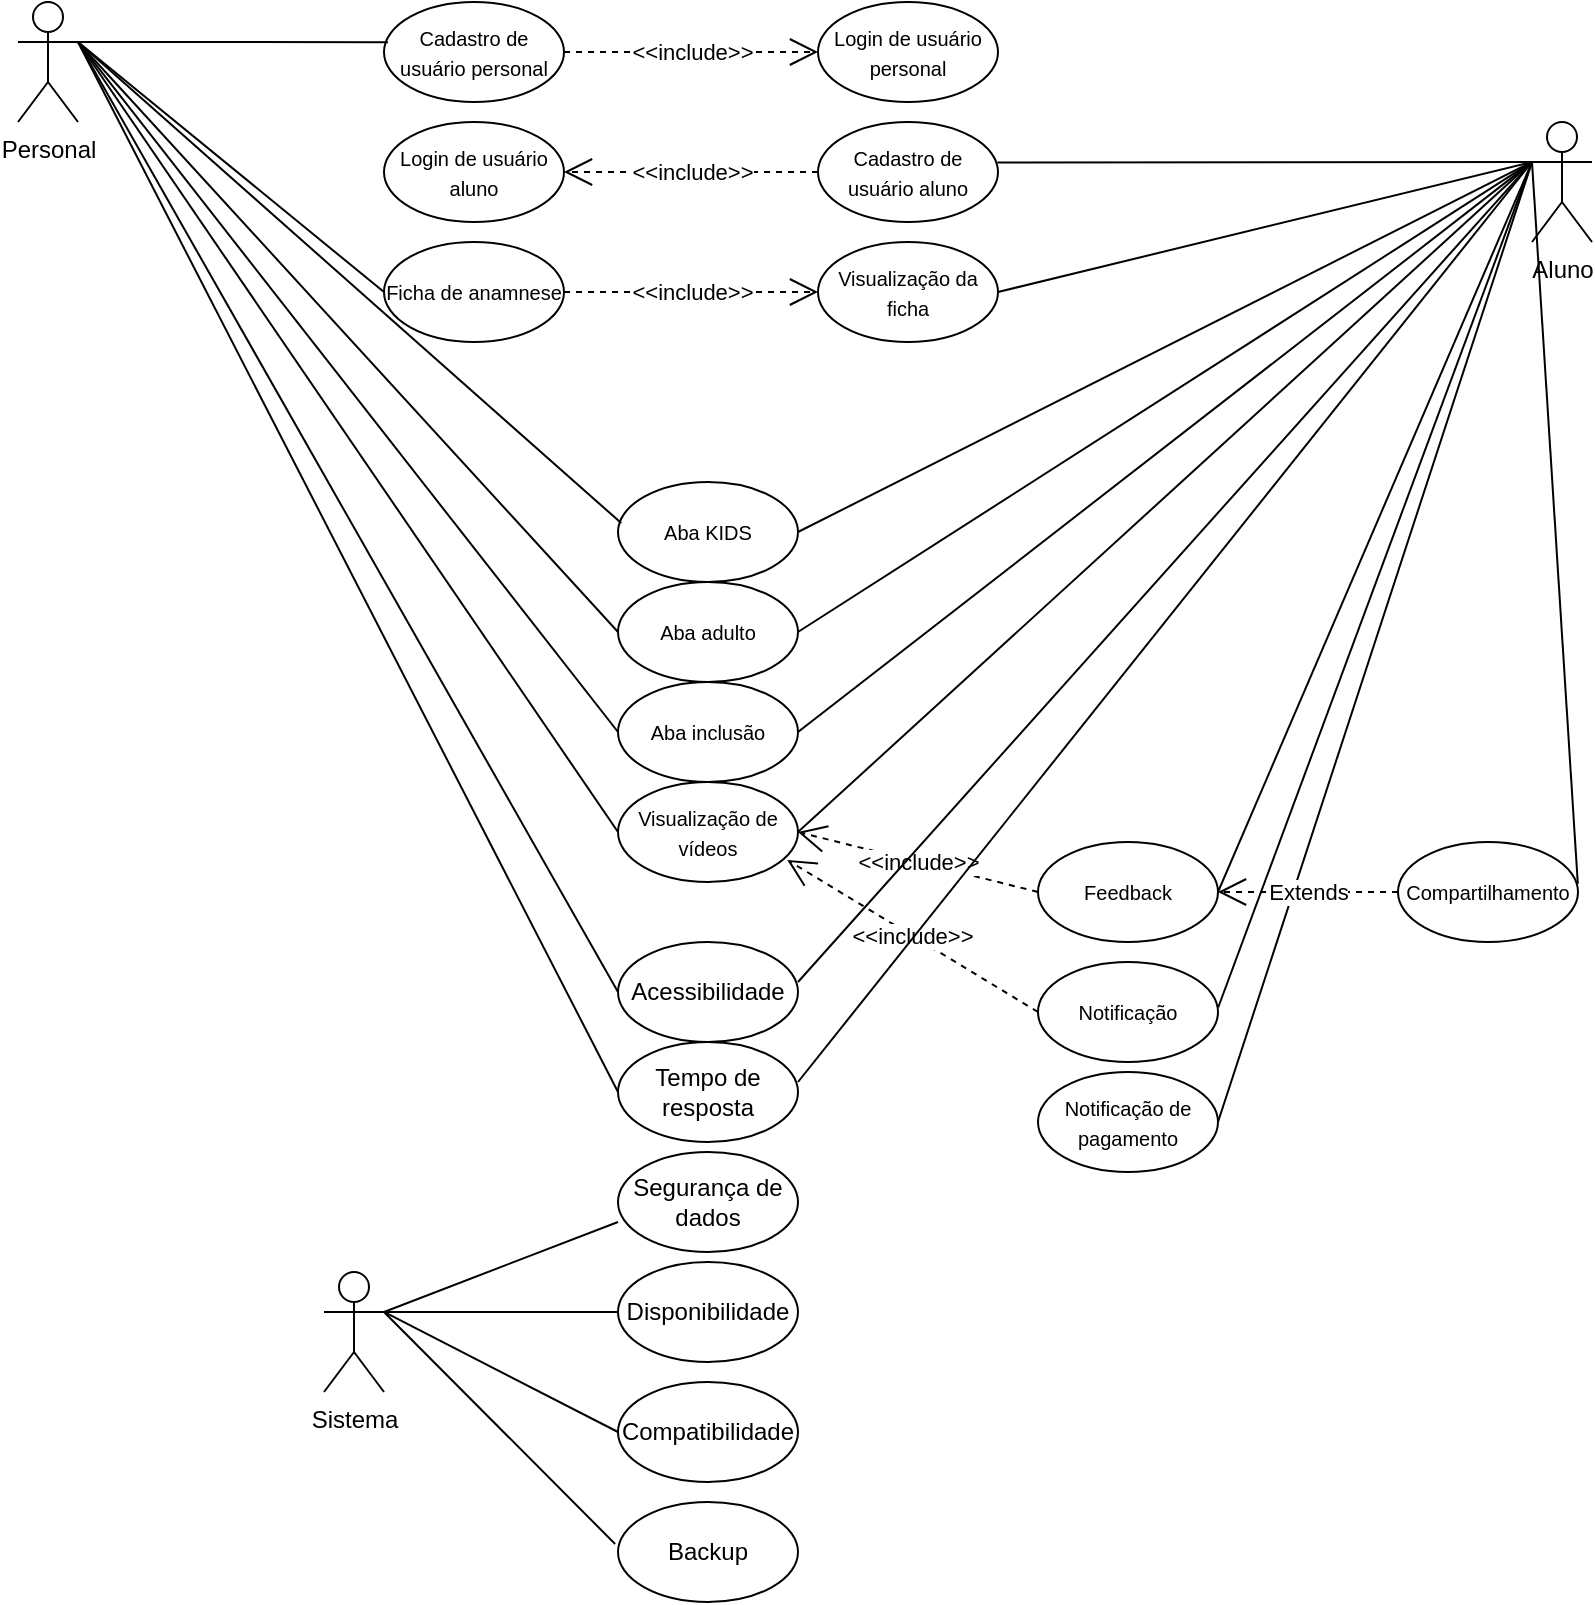 <mxfile version="26.2.13">
  <diagram name="Página-1" id="5f1a8DZQUx5ZUVvkPyhQ">
    <mxGraphModel dx="1641" dy="891" grid="1" gridSize="10" guides="1" tooltips="1" connect="1" arrows="1" fold="1" page="1" pageScale="1" pageWidth="827" pageHeight="1169" math="0" shadow="0">
      <root>
        <mxCell id="0" />
        <mxCell id="1" parent="0" />
        <mxCell id="LP3E8lM1gLF8b4u96D6R-5" value="&lt;font style=&quot;font-size: 10px;&quot;&gt;Cadastro de usuário personal&lt;/font&gt;" style="ellipse;whiteSpace=wrap;html=1;" vertex="1" parent="1">
          <mxGeometry x="223" y="10" width="90" height="50" as="geometry" />
        </mxCell>
        <mxCell id="LP3E8lM1gLF8b4u96D6R-6" value="&lt;span style=&quot;font-size: 10px;&quot;&gt;Cadastro de usuário aluno&lt;/span&gt;" style="ellipse;whiteSpace=wrap;html=1;" vertex="1" parent="1">
          <mxGeometry x="440" y="70" width="90" height="50" as="geometry" />
        </mxCell>
        <mxCell id="LP3E8lM1gLF8b4u96D6R-7" value="&lt;font style=&quot;font-size: 10px;&quot;&gt;Login de usuário personal&lt;/font&gt;" style="ellipse;whiteSpace=wrap;html=1;" vertex="1" parent="1">
          <mxGeometry x="440" y="10" width="90" height="50" as="geometry" />
        </mxCell>
        <mxCell id="LP3E8lM1gLF8b4u96D6R-8" value="&lt;font style=&quot;font-size: 10px;&quot;&gt;Login de usuário aluno&lt;/font&gt;" style="ellipse;whiteSpace=wrap;html=1;" vertex="1" parent="1">
          <mxGeometry x="223" y="70" width="90" height="50" as="geometry" />
        </mxCell>
        <mxCell id="LP3E8lM1gLF8b4u96D6R-9" value="&lt;font style=&quot;font-size: 10px;&quot;&gt;Ficha de anamnese&lt;/font&gt;" style="ellipse;whiteSpace=wrap;html=1;" vertex="1" parent="1">
          <mxGeometry x="223" y="130" width="90" height="50" as="geometry" />
        </mxCell>
        <mxCell id="LP3E8lM1gLF8b4u96D6R-10" value="&lt;font style=&quot;font-size: 10px;&quot;&gt;Visualização da ficha&lt;/font&gt;" style="ellipse;whiteSpace=wrap;html=1;" vertex="1" parent="1">
          <mxGeometry x="440" y="130" width="90" height="50" as="geometry" />
        </mxCell>
        <mxCell id="LP3E8lM1gLF8b4u96D6R-11" value="&lt;font style=&quot;font-size: 10px;&quot;&gt;Aba KIDS&lt;/font&gt;" style="ellipse;whiteSpace=wrap;html=1;" vertex="1" parent="1">
          <mxGeometry x="340" y="250" width="90" height="50" as="geometry" />
        </mxCell>
        <mxCell id="LP3E8lM1gLF8b4u96D6R-12" value="&lt;font style=&quot;font-size: 10px;&quot;&gt;Aba adulto&lt;/font&gt;" style="ellipse;whiteSpace=wrap;html=1;" vertex="1" parent="1">
          <mxGeometry x="340" y="300" width="90" height="50" as="geometry" />
        </mxCell>
        <mxCell id="LP3E8lM1gLF8b4u96D6R-15" value="Segurança de dados" style="ellipse;whiteSpace=wrap;html=1;" vertex="1" parent="1">
          <mxGeometry x="340" y="585" width="90" height="50" as="geometry" />
        </mxCell>
        <mxCell id="LP3E8lM1gLF8b4u96D6R-16" value="Acessibilidade" style="ellipse;whiteSpace=wrap;html=1;" vertex="1" parent="1">
          <mxGeometry x="340" y="480" width="90" height="50" as="geometry" />
        </mxCell>
        <mxCell id="LP3E8lM1gLF8b4u96D6R-17" value="Disponibilidade" style="ellipse;whiteSpace=wrap;html=1;" vertex="1" parent="1">
          <mxGeometry x="340" y="640" width="90" height="50" as="geometry" />
        </mxCell>
        <mxCell id="LP3E8lM1gLF8b4u96D6R-18" value="Compatibilidade" style="ellipse;whiteSpace=wrap;html=1;" vertex="1" parent="1">
          <mxGeometry x="340" y="700" width="90" height="50" as="geometry" />
        </mxCell>
        <mxCell id="LP3E8lM1gLF8b4u96D6R-19" value="Backup" style="ellipse;whiteSpace=wrap;html=1;" vertex="1" parent="1">
          <mxGeometry x="340" y="760" width="90" height="50" as="geometry" />
        </mxCell>
        <mxCell id="LP3E8lM1gLF8b4u96D6R-20" value="Tempo de resposta" style="ellipse;whiteSpace=wrap;html=1;" vertex="1" parent="1">
          <mxGeometry x="340" y="530" width="90" height="50" as="geometry" />
        </mxCell>
        <mxCell id="LP3E8lM1gLF8b4u96D6R-21" value="Personal" style="shape=umlActor;verticalLabelPosition=bottom;verticalAlign=top;html=1;outlineConnect=0;" vertex="1" parent="1">
          <mxGeometry x="40" y="10" width="30" height="60" as="geometry" />
        </mxCell>
        <mxCell id="LP3E8lM1gLF8b4u96D6R-28" value="" style="endArrow=none;html=1;rounded=0;exitX=1;exitY=0.333;exitDx=0;exitDy=0;exitPerimeter=0;entryX=0.022;entryY=0.402;entryDx=0;entryDy=0;entryPerimeter=0;" edge="1" parent="1" source="LP3E8lM1gLF8b4u96D6R-21" target="LP3E8lM1gLF8b4u96D6R-5">
          <mxGeometry width="50" height="50" relative="1" as="geometry">
            <mxPoint x="64" y="250" as="sourcePoint" />
            <mxPoint x="223" y="35" as="targetPoint" />
          </mxGeometry>
        </mxCell>
        <mxCell id="LP3E8lM1gLF8b4u96D6R-29" value="Aluno" style="shape=umlActor;verticalLabelPosition=bottom;verticalAlign=top;html=1;outlineConnect=0;" vertex="1" parent="1">
          <mxGeometry x="797" y="70" width="30" height="60" as="geometry" />
        </mxCell>
        <mxCell id="LP3E8lM1gLF8b4u96D6R-30" value="" style="endArrow=none;html=1;rounded=0;entryX=0.997;entryY=0.405;entryDx=0;entryDy=0;exitX=0;exitY=0.333;exitDx=0;exitDy=0;exitPerimeter=0;entryPerimeter=0;" edge="1" parent="1" source="LP3E8lM1gLF8b4u96D6R-29" target="LP3E8lM1gLF8b4u96D6R-6">
          <mxGeometry width="50" height="50" relative="1" as="geometry">
            <mxPoint x="464" y="250" as="sourcePoint" />
            <mxPoint x="514" y="200" as="targetPoint" />
          </mxGeometry>
        </mxCell>
        <mxCell id="LP3E8lM1gLF8b4u96D6R-34" value="&lt;font style=&quot;font-size: 10px;&quot;&gt;Aba inclusão&lt;/font&gt;" style="ellipse;whiteSpace=wrap;html=1;" vertex="1" parent="1">
          <mxGeometry x="340" y="350" width="90" height="50" as="geometry" />
        </mxCell>
        <mxCell id="LP3E8lM1gLF8b4u96D6R-35" value="&lt;font style=&quot;font-size: 10px;&quot;&gt;Feedback&lt;/font&gt;" style="ellipse;whiteSpace=wrap;html=1;" vertex="1" parent="1">
          <mxGeometry x="550" y="430" width="90" height="50" as="geometry" />
        </mxCell>
        <mxCell id="LP3E8lM1gLF8b4u96D6R-36" value="&lt;font style=&quot;font-size: 10px;&quot;&gt;Notificação&lt;/font&gt;" style="ellipse;whiteSpace=wrap;html=1;" vertex="1" parent="1">
          <mxGeometry x="550" y="490" width="90" height="50" as="geometry" />
        </mxCell>
        <mxCell id="LP3E8lM1gLF8b4u96D6R-37" value="&lt;font style=&quot;font-size: 10px;&quot;&gt;Notificação de pagamento&lt;/font&gt;" style="ellipse;whiteSpace=wrap;html=1;" vertex="1" parent="1">
          <mxGeometry x="550" y="545" width="90" height="50" as="geometry" />
        </mxCell>
        <mxCell id="LP3E8lM1gLF8b4u96D6R-38" value="" style="endArrow=none;html=1;rounded=0;exitX=0;exitY=0.5;exitDx=0;exitDy=0;entryX=1;entryY=0.333;entryDx=0;entryDy=0;entryPerimeter=0;" edge="1" parent="1" source="LP3E8lM1gLF8b4u96D6R-9" target="LP3E8lM1gLF8b4u96D6R-21">
          <mxGeometry width="50" height="50" relative="1" as="geometry">
            <mxPoint x="14" y="300" as="sourcePoint" />
            <mxPoint x="64" y="250" as="targetPoint" />
          </mxGeometry>
        </mxCell>
        <mxCell id="LP3E8lM1gLF8b4u96D6R-39" value="" style="endArrow=none;html=1;rounded=0;exitX=1;exitY=0.5;exitDx=0;exitDy=0;entryX=0;entryY=0.333;entryDx=0;entryDy=0;entryPerimeter=0;" edge="1" parent="1" source="LP3E8lM1gLF8b4u96D6R-10" target="LP3E8lM1gLF8b4u96D6R-29">
          <mxGeometry width="50" height="50" relative="1" as="geometry">
            <mxPoint x="284" y="370" as="sourcePoint" />
            <mxPoint x="464" y="250" as="targetPoint" />
          </mxGeometry>
        </mxCell>
        <mxCell id="LP3E8lM1gLF8b4u96D6R-40" value="" style="endArrow=none;html=1;rounded=0;entryX=0.018;entryY=0.411;entryDx=0;entryDy=0;entryPerimeter=0;exitX=1;exitY=0.333;exitDx=0;exitDy=0;exitPerimeter=0;" edge="1" parent="1" source="LP3E8lM1gLF8b4u96D6R-21" target="LP3E8lM1gLF8b4u96D6R-11">
          <mxGeometry width="50" height="50" relative="1" as="geometry">
            <mxPoint x="64" y="250" as="sourcePoint" />
            <mxPoint x="214" y="400" as="targetPoint" />
          </mxGeometry>
        </mxCell>
        <mxCell id="LP3E8lM1gLF8b4u96D6R-42" value="" style="endArrow=none;html=1;rounded=0;exitX=1;exitY=0.333;exitDx=0;exitDy=0;exitPerimeter=0;entryX=0;entryY=0.5;entryDx=0;entryDy=0;" edge="1" parent="1" source="LP3E8lM1gLF8b4u96D6R-21" target="LP3E8lM1gLF8b4u96D6R-12">
          <mxGeometry width="50" height="50" relative="1" as="geometry">
            <mxPoint x="64" y="250" as="sourcePoint" />
            <mxPoint x="224" y="450" as="targetPoint" />
          </mxGeometry>
        </mxCell>
        <mxCell id="LP3E8lM1gLF8b4u96D6R-43" value="" style="endArrow=none;html=1;rounded=0;exitX=1;exitY=0.333;exitDx=0;exitDy=0;exitPerimeter=0;entryX=0;entryY=0.5;entryDx=0;entryDy=0;" edge="1" parent="1" source="LP3E8lM1gLF8b4u96D6R-21" target="LP3E8lM1gLF8b4u96D6R-34">
          <mxGeometry width="50" height="50" relative="1" as="geometry">
            <mxPoint x="172" y="560" as="sourcePoint" />
            <mxPoint x="222" y="510" as="targetPoint" />
          </mxGeometry>
        </mxCell>
        <mxCell id="LP3E8lM1gLF8b4u96D6R-44" value="" style="endArrow=none;html=1;rounded=0;exitX=1;exitY=0.5;exitDx=0;exitDy=0;entryX=0;entryY=0.333;entryDx=0;entryDy=0;entryPerimeter=0;" edge="1" parent="1" source="LP3E8lM1gLF8b4u96D6R-11" target="LP3E8lM1gLF8b4u96D6R-29">
          <mxGeometry width="50" height="50" relative="1" as="geometry">
            <mxPoint x="414" y="300" as="sourcePoint" />
            <mxPoint x="464" y="250" as="targetPoint" />
          </mxGeometry>
        </mxCell>
        <mxCell id="LP3E8lM1gLF8b4u96D6R-45" value="" style="endArrow=none;html=1;rounded=0;entryX=0;entryY=0.333;entryDx=0;entryDy=0;entryPerimeter=0;exitX=1;exitY=0.5;exitDx=0;exitDy=0;" edge="1" parent="1" source="LP3E8lM1gLF8b4u96D6R-12" target="LP3E8lM1gLF8b4u96D6R-29">
          <mxGeometry width="50" height="50" relative="1" as="geometry">
            <mxPoint x="312" y="450" as="sourcePoint" />
            <mxPoint x="464" y="250" as="targetPoint" />
          </mxGeometry>
        </mxCell>
        <mxCell id="LP3E8lM1gLF8b4u96D6R-46" value="" style="endArrow=none;html=1;rounded=0;entryX=0;entryY=0.333;entryDx=0;entryDy=0;entryPerimeter=0;exitX=1;exitY=0.5;exitDx=0;exitDy=0;" edge="1" parent="1" source="LP3E8lM1gLF8b4u96D6R-34" target="LP3E8lM1gLF8b4u96D6R-29">
          <mxGeometry width="50" height="50" relative="1" as="geometry">
            <mxPoint x="312" y="510" as="sourcePoint" />
            <mxPoint x="464" y="250" as="targetPoint" />
          </mxGeometry>
        </mxCell>
        <mxCell id="LP3E8lM1gLF8b4u96D6R-47" value="&lt;font style=&quot;font-size: 10px;&quot;&gt;Visualização de vídeos&lt;/font&gt;" style="ellipse;whiteSpace=wrap;html=1;" vertex="1" parent="1">
          <mxGeometry x="340" y="400" width="90" height="50" as="geometry" />
        </mxCell>
        <mxCell id="LP3E8lM1gLF8b4u96D6R-48" value="&lt;font style=&quot;font-size: 10px;&quot;&gt;Compartilhamento&lt;/font&gt;" style="ellipse;whiteSpace=wrap;html=1;" vertex="1" parent="1">
          <mxGeometry x="730" y="430" width="90" height="50" as="geometry" />
        </mxCell>
        <mxCell id="LP3E8lM1gLF8b4u96D6R-49" value="" style="endArrow=none;html=1;rounded=0;entryX=0;entryY=0.333;entryDx=0;entryDy=0;entryPerimeter=0;exitX=0.999;exitY=0.419;exitDx=0;exitDy=0;exitPerimeter=0;" edge="1" parent="1" source="LP3E8lM1gLF8b4u96D6R-48" target="LP3E8lM1gLF8b4u96D6R-29">
          <mxGeometry width="50" height="50" relative="1" as="geometry">
            <mxPoint x="314" y="810" as="sourcePoint" />
            <mxPoint x="464" y="250" as="targetPoint" />
          </mxGeometry>
        </mxCell>
        <mxCell id="LP3E8lM1gLF8b4u96D6R-50" value="" style="endArrow=none;html=1;rounded=0;exitX=1;exitY=0.333;exitDx=0;exitDy=0;exitPerimeter=0;entryX=0;entryY=0.5;entryDx=0;entryDy=0;" edge="1" parent="1" source="LP3E8lM1gLF8b4u96D6R-21" target="LP3E8lM1gLF8b4u96D6R-47">
          <mxGeometry width="50" height="50" relative="1" as="geometry">
            <mxPoint x="64" y="250" as="sourcePoint" />
            <mxPoint x="224" y="750" as="targetPoint" />
          </mxGeometry>
        </mxCell>
        <mxCell id="LP3E8lM1gLF8b4u96D6R-51" value="" style="endArrow=none;html=1;rounded=0;entryX=0;entryY=0.333;entryDx=0;entryDy=0;entryPerimeter=0;exitX=1;exitY=0.5;exitDx=0;exitDy=0;" edge="1" parent="1" source="LP3E8lM1gLF8b4u96D6R-37" target="LP3E8lM1gLF8b4u96D6R-29">
          <mxGeometry width="50" height="50" relative="1" as="geometry">
            <mxPoint x="312" y="700" as="sourcePoint" />
            <mxPoint x="464" y="250" as="targetPoint" />
          </mxGeometry>
        </mxCell>
        <mxCell id="LP3E8lM1gLF8b4u96D6R-52" value="" style="endArrow=none;html=1;rounded=0;entryX=0;entryY=0.333;entryDx=0;entryDy=0;entryPerimeter=0;exitX=1.001;exitY=0.455;exitDx=0;exitDy=0;exitPerimeter=0;" edge="1" parent="1" source="LP3E8lM1gLF8b4u96D6R-36" target="LP3E8lM1gLF8b4u96D6R-29">
          <mxGeometry width="50" height="50" relative="1" as="geometry">
            <mxPoint x="312" y="635" as="sourcePoint" />
            <mxPoint x="362" y="585" as="targetPoint" />
          </mxGeometry>
        </mxCell>
        <mxCell id="LP3E8lM1gLF8b4u96D6R-53" value="" style="endArrow=none;html=1;rounded=0;entryX=0;entryY=0.333;entryDx=0;entryDy=0;entryPerimeter=0;exitX=1;exitY=0.5;exitDx=0;exitDy=0;" edge="1" parent="1" source="LP3E8lM1gLF8b4u96D6R-35" target="LP3E8lM1gLF8b4u96D6R-29">
          <mxGeometry width="50" height="50" relative="1" as="geometry">
            <mxPoint x="312" y="570" as="sourcePoint" />
            <mxPoint x="460" y="250" as="targetPoint" />
          </mxGeometry>
        </mxCell>
        <mxCell id="LP3E8lM1gLF8b4u96D6R-62" value="&amp;lt;&amp;lt;include&amp;gt;&amp;gt;" style="endArrow=open;endSize=12;dashed=1;html=1;rounded=0;entryX=0;entryY=0.5;entryDx=0;entryDy=0;exitX=1;exitY=0.5;exitDx=0;exitDy=0;" edge="1" parent="1" source="LP3E8lM1gLF8b4u96D6R-5" target="LP3E8lM1gLF8b4u96D6R-7">
          <mxGeometry width="160" relative="1" as="geometry">
            <mxPoint x="313" y="34.8" as="sourcePoint" />
            <mxPoint x="473" y="34.8" as="targetPoint" />
          </mxGeometry>
        </mxCell>
        <mxCell id="LP3E8lM1gLF8b4u96D6R-63" value="&amp;lt;&amp;lt;include&amp;gt;&amp;gt;" style="endArrow=open;endSize=12;dashed=1;html=1;rounded=0;entryX=1;entryY=0.5;entryDx=0;entryDy=0;exitX=0;exitY=0.5;exitDx=0;exitDy=0;" edge="1" parent="1" source="LP3E8lM1gLF8b4u96D6R-6" target="LP3E8lM1gLF8b4u96D6R-8">
          <mxGeometry width="160" relative="1" as="geometry">
            <mxPoint x="313" y="80" as="sourcePoint" />
            <mxPoint x="440" y="80" as="targetPoint" />
          </mxGeometry>
        </mxCell>
        <mxCell id="LP3E8lM1gLF8b4u96D6R-64" value="&amp;lt;&amp;lt;include&amp;gt;&amp;gt;" style="endArrow=open;endSize=12;dashed=1;html=1;rounded=0;entryX=0;entryY=0.5;entryDx=0;entryDy=0;exitX=1;exitY=0.5;exitDx=0;exitDy=0;" edge="1" parent="1" source="LP3E8lM1gLF8b4u96D6R-9" target="LP3E8lM1gLF8b4u96D6R-10">
          <mxGeometry width="160" relative="1" as="geometry">
            <mxPoint x="313" y="154.66" as="sourcePoint" />
            <mxPoint x="440" y="154.66" as="targetPoint" />
          </mxGeometry>
        </mxCell>
        <mxCell id="LP3E8lM1gLF8b4u96D6R-65" value="" style="endArrow=none;html=1;rounded=0;entryX=0;entryY=0.333;entryDx=0;entryDy=0;entryPerimeter=0;exitX=1;exitY=0.5;exitDx=0;exitDy=0;" edge="1" parent="1" source="LP3E8lM1gLF8b4u96D6R-47" target="LP3E8lM1gLF8b4u96D6R-29">
          <mxGeometry width="50" height="50" relative="1" as="geometry">
            <mxPoint x="440" y="405" as="sourcePoint" />
            <mxPoint x="640" y="100" as="targetPoint" />
          </mxGeometry>
        </mxCell>
        <mxCell id="LP3E8lM1gLF8b4u96D6R-67" value="&amp;lt;&amp;lt;include&amp;gt;&amp;gt;" style="endArrow=open;endSize=12;dashed=1;html=1;rounded=0;entryX=1;entryY=0.5;entryDx=0;entryDy=0;exitX=0;exitY=0.5;exitDx=0;exitDy=0;" edge="1" parent="1" source="LP3E8lM1gLF8b4u96D6R-35" target="LP3E8lM1gLF8b4u96D6R-47">
          <mxGeometry width="160" relative="1" as="geometry">
            <mxPoint x="540" y="455" as="sourcePoint" />
            <mxPoint x="440" y="454.71" as="targetPoint" />
          </mxGeometry>
        </mxCell>
        <mxCell id="LP3E8lM1gLF8b4u96D6R-70" value="&amp;lt;&amp;lt;include&amp;gt;&amp;gt;" style="endArrow=open;endSize=12;dashed=1;html=1;rounded=0;entryX=0.94;entryY=0.779;entryDx=0;entryDy=0;exitX=0;exitY=0.5;exitDx=0;exitDy=0;entryPerimeter=0;" edge="1" parent="1" source="LP3E8lM1gLF8b4u96D6R-36" target="LP3E8lM1gLF8b4u96D6R-47">
          <mxGeometry width="160" relative="1" as="geometry">
            <mxPoint x="530" y="465" as="sourcePoint" />
            <mxPoint x="440" y="465" as="targetPoint" />
          </mxGeometry>
        </mxCell>
        <mxCell id="LP3E8lM1gLF8b4u96D6R-71" value="Extends" style="endArrow=open;endSize=12;dashed=1;html=1;rounded=0;entryX=1;entryY=0.5;entryDx=0;entryDy=0;exitX=0;exitY=0.5;exitDx=0;exitDy=0;" edge="1" parent="1" source="LP3E8lM1gLF8b4u96D6R-48" target="LP3E8lM1gLF8b4u96D6R-35">
          <mxGeometry width="160" relative="1" as="geometry">
            <mxPoint x="730" y="460.0" as="sourcePoint" />
            <mxPoint x="640" y="460.0" as="targetPoint" />
          </mxGeometry>
        </mxCell>
        <mxCell id="LP3E8lM1gLF8b4u96D6R-72" value="Sistema&lt;div&gt;&lt;br&gt;&lt;/div&gt;" style="shape=umlActor;verticalLabelPosition=bottom;verticalAlign=top;html=1;outlineConnect=0;" vertex="1" parent="1">
          <mxGeometry x="193" y="645" width="30" height="60" as="geometry" />
        </mxCell>
        <mxCell id="LP3E8lM1gLF8b4u96D6R-73" value="" style="endArrow=none;html=1;rounded=0;exitX=1;exitY=0.333;exitDx=0;exitDy=0;exitPerimeter=0;entryX=0;entryY=0.7;entryDx=0;entryDy=0;entryPerimeter=0;" edge="1" parent="1" source="LP3E8lM1gLF8b4u96D6R-72" target="LP3E8lM1gLF8b4u96D6R-15">
          <mxGeometry width="50" height="50" relative="1" as="geometry">
            <mxPoint x="240" y="665" as="sourcePoint" />
            <mxPoint x="290" y="615" as="targetPoint" />
          </mxGeometry>
        </mxCell>
        <mxCell id="LP3E8lM1gLF8b4u96D6R-74" value="" style="endArrow=none;html=1;rounded=0;exitX=1;exitY=0.333;exitDx=0;exitDy=0;exitPerimeter=0;entryX=0;entryY=0.5;entryDx=0;entryDy=0;" edge="1" parent="1" source="LP3E8lM1gLF8b4u96D6R-72" target="LP3E8lM1gLF8b4u96D6R-17">
          <mxGeometry width="50" height="50" relative="1" as="geometry">
            <mxPoint x="240" y="685" as="sourcePoint" />
            <mxPoint x="350" y="565" as="targetPoint" />
          </mxGeometry>
        </mxCell>
        <mxCell id="LP3E8lM1gLF8b4u96D6R-75" value="" style="endArrow=none;html=1;rounded=0;exitX=1;exitY=0.333;exitDx=0;exitDy=0;exitPerimeter=0;entryX=0;entryY=0.5;entryDx=0;entryDy=0;" edge="1" parent="1" source="LP3E8lM1gLF8b4u96D6R-72" target="LP3E8lM1gLF8b4u96D6R-18">
          <mxGeometry width="50" height="50" relative="1" as="geometry">
            <mxPoint x="240" y="685" as="sourcePoint" />
            <mxPoint x="350" y="675" as="targetPoint" />
          </mxGeometry>
        </mxCell>
        <mxCell id="LP3E8lM1gLF8b4u96D6R-76" value="" style="endArrow=none;html=1;rounded=0;exitX=1;exitY=0.333;exitDx=0;exitDy=0;exitPerimeter=0;entryX=-0.016;entryY=0.42;entryDx=0;entryDy=0;entryPerimeter=0;" edge="1" parent="1" source="LP3E8lM1gLF8b4u96D6R-72" target="LP3E8lM1gLF8b4u96D6R-19">
          <mxGeometry width="50" height="50" relative="1" as="geometry">
            <mxPoint x="240" y="685" as="sourcePoint" />
            <mxPoint x="350" y="675" as="targetPoint" />
          </mxGeometry>
        </mxCell>
        <mxCell id="LP3E8lM1gLF8b4u96D6R-77" value="" style="endArrow=none;html=1;rounded=0;entryX=0;entryY=0.333;entryDx=0;entryDy=0;entryPerimeter=0;exitX=1;exitY=0.4;exitDx=0;exitDy=0;exitPerimeter=0;" edge="1" parent="1" source="LP3E8lM1gLF8b4u96D6R-16" target="LP3E8lM1gLF8b4u96D6R-29">
          <mxGeometry width="50" height="50" relative="1" as="geometry">
            <mxPoint x="440" y="465" as="sourcePoint" />
            <mxPoint x="807" y="100" as="targetPoint" />
          </mxGeometry>
        </mxCell>
        <mxCell id="LP3E8lM1gLF8b4u96D6R-78" value="" style="endArrow=none;html=1;rounded=0;entryX=0;entryY=0.333;entryDx=0;entryDy=0;entryPerimeter=0;exitX=1;exitY=0.4;exitDx=0;exitDy=0;exitPerimeter=0;" edge="1" parent="1" source="LP3E8lM1gLF8b4u96D6R-20" target="LP3E8lM1gLF8b4u96D6R-29">
          <mxGeometry width="50" height="50" relative="1" as="geometry">
            <mxPoint x="440" y="525" as="sourcePoint" />
            <mxPoint x="807" y="100" as="targetPoint" />
          </mxGeometry>
        </mxCell>
        <mxCell id="LP3E8lM1gLF8b4u96D6R-79" value="" style="endArrow=none;html=1;rounded=0;exitX=1;exitY=0.333;exitDx=0;exitDy=0;exitPerimeter=0;entryX=0;entryY=0.5;entryDx=0;entryDy=0;" edge="1" parent="1" source="LP3E8lM1gLF8b4u96D6R-21" target="LP3E8lM1gLF8b4u96D6R-20">
          <mxGeometry width="50" height="50" relative="1" as="geometry">
            <mxPoint x="80" y="40" as="sourcePoint" />
            <mxPoint x="350" y="465" as="targetPoint" />
          </mxGeometry>
        </mxCell>
        <mxCell id="LP3E8lM1gLF8b4u96D6R-80" value="" style="endArrow=none;html=1;rounded=0;exitX=1;exitY=0.333;exitDx=0;exitDy=0;exitPerimeter=0;entryX=0;entryY=0.5;entryDx=0;entryDy=0;" edge="1" parent="1" source="LP3E8lM1gLF8b4u96D6R-21" target="LP3E8lM1gLF8b4u96D6R-16">
          <mxGeometry width="50" height="50" relative="1" as="geometry">
            <mxPoint x="60" y="90" as="sourcePoint" />
            <mxPoint x="330" y="515" as="targetPoint" />
          </mxGeometry>
        </mxCell>
      </root>
    </mxGraphModel>
  </diagram>
</mxfile>
